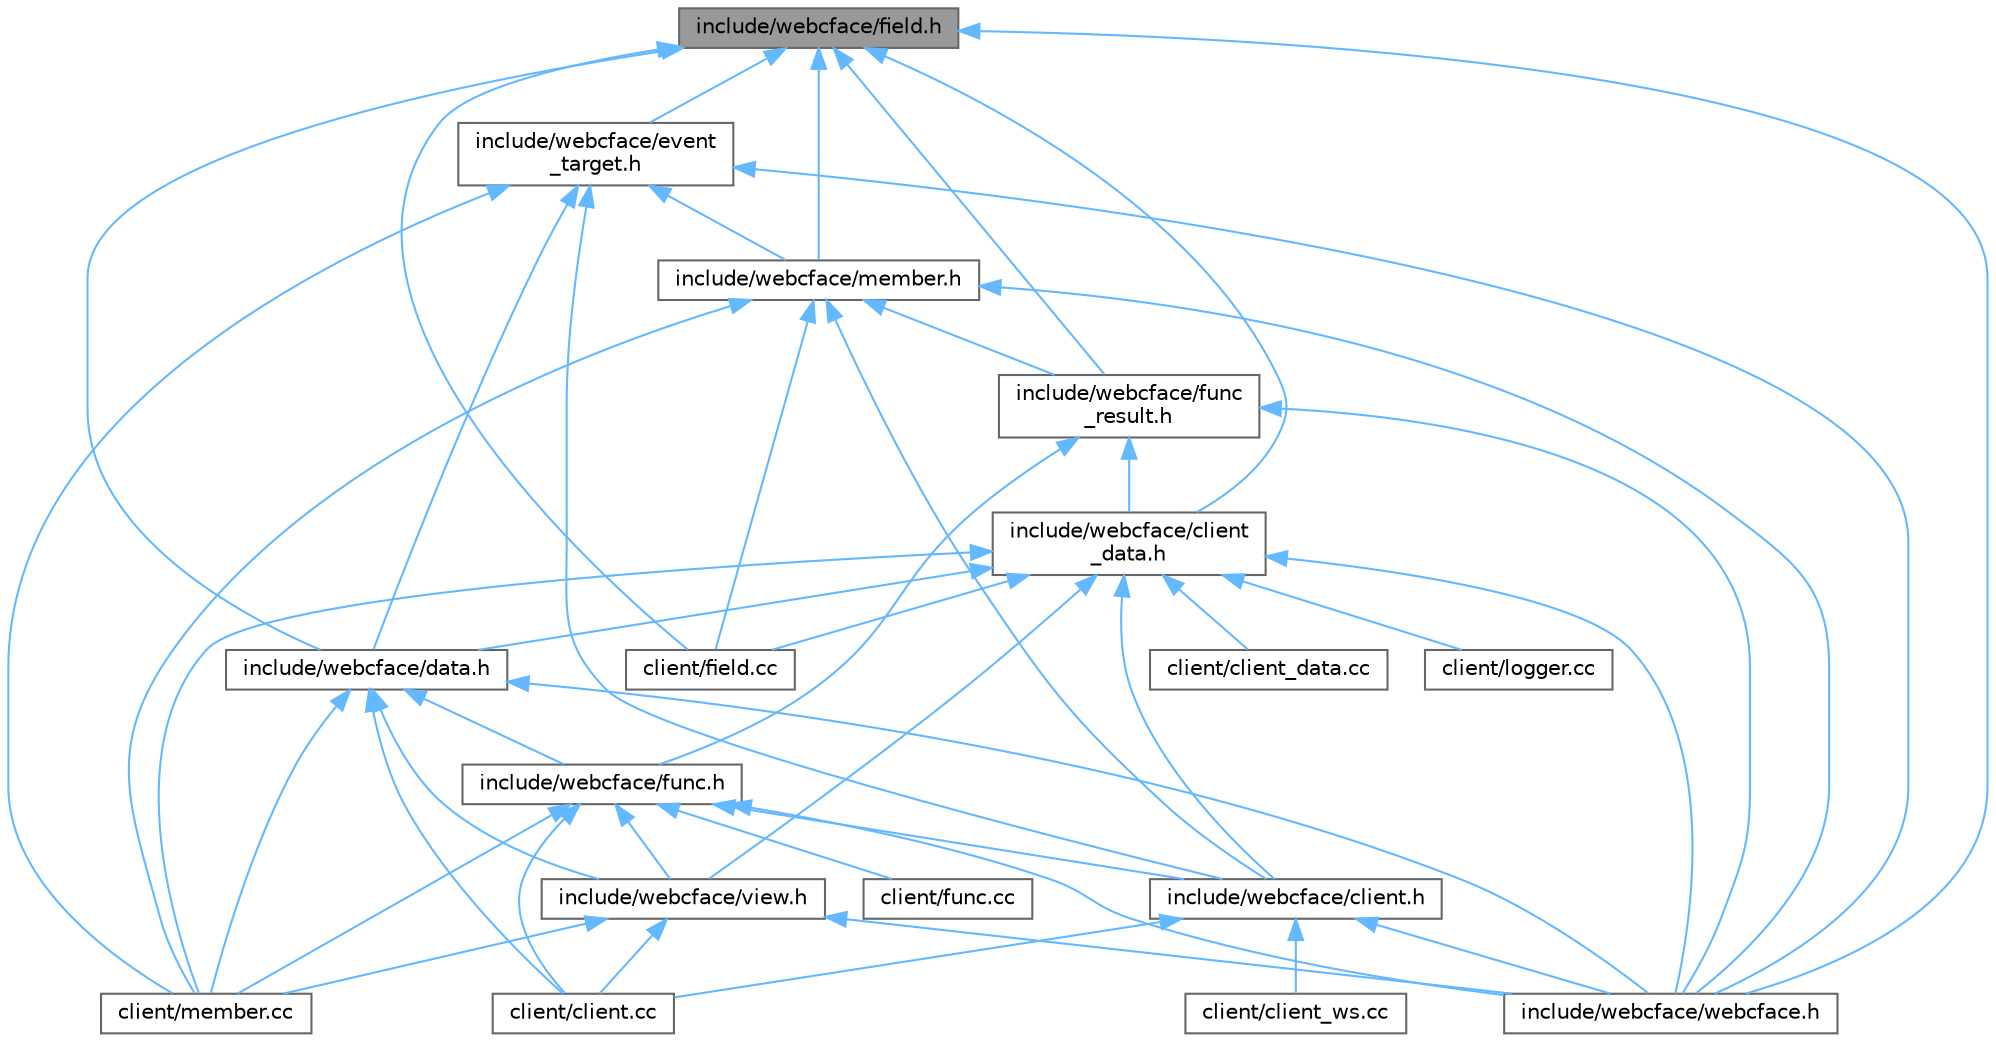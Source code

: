 digraph "include/webcface/field.h"
{
 // LATEX_PDF_SIZE
  bgcolor="transparent";
  edge [fontname=Helvetica,fontsize=10,labelfontname=Helvetica,labelfontsize=10];
  node [fontname=Helvetica,fontsize=10,shape=box,height=0.2,width=0.4];
  Node1 [id="Node000001",label="include/webcface/field.h",height=0.2,width=0.4,color="gray40", fillcolor="grey60", style="filled", fontcolor="black",tooltip=" "];
  Node1 -> Node2 [id="edge1_Node000001_Node000002",dir="back",color="steelblue1",style="solid",tooltip=" "];
  Node2 [id="Node000002",label="client/field.cc",height=0.2,width=0.4,color="grey40", fillcolor="white", style="filled",URL="$field_8cc.html",tooltip=" "];
  Node1 -> Node3 [id="edge2_Node000001_Node000003",dir="back",color="steelblue1",style="solid",tooltip=" "];
  Node3 [id="Node000003",label="include/webcface/client\l_data.h",height=0.2,width=0.4,color="grey40", fillcolor="white", style="filled",URL="$client__data_8h.html",tooltip=" "];
  Node3 -> Node4 [id="edge3_Node000003_Node000004",dir="back",color="steelblue1",style="solid",tooltip=" "];
  Node4 [id="Node000004",label="client/client_data.cc",height=0.2,width=0.4,color="grey40", fillcolor="white", style="filled",URL="$client__data_8cc.html",tooltip=" "];
  Node3 -> Node2 [id="edge4_Node000003_Node000002",dir="back",color="steelblue1",style="solid",tooltip=" "];
  Node3 -> Node5 [id="edge5_Node000003_Node000005",dir="back",color="steelblue1",style="solid",tooltip=" "];
  Node5 [id="Node000005",label="client/logger.cc",height=0.2,width=0.4,color="grey40", fillcolor="white", style="filled",URL="$logger_8cc.html",tooltip=" "];
  Node3 -> Node6 [id="edge6_Node000003_Node000006",dir="back",color="steelblue1",style="solid",tooltip=" "];
  Node6 [id="Node000006",label="client/member.cc",height=0.2,width=0.4,color="grey40", fillcolor="white", style="filled",URL="$member_8cc.html",tooltip=" "];
  Node3 -> Node7 [id="edge7_Node000003_Node000007",dir="back",color="steelblue1",style="solid",tooltip=" "];
  Node7 [id="Node000007",label="include/webcface/client.h",height=0.2,width=0.4,color="grey40", fillcolor="white", style="filled",URL="$client_8h.html",tooltip=" "];
  Node7 -> Node8 [id="edge8_Node000007_Node000008",dir="back",color="steelblue1",style="solid",tooltip=" "];
  Node8 [id="Node000008",label="client/client.cc",height=0.2,width=0.4,color="grey40", fillcolor="white", style="filled",URL="$client_8cc.html",tooltip=" "];
  Node7 -> Node9 [id="edge9_Node000007_Node000009",dir="back",color="steelblue1",style="solid",tooltip=" "];
  Node9 [id="Node000009",label="client/client_ws.cc",height=0.2,width=0.4,color="grey40", fillcolor="white", style="filled",URL="$client__ws_8cc.html",tooltip=" "];
  Node7 -> Node10 [id="edge10_Node000007_Node000010",dir="back",color="steelblue1",style="solid",tooltip=" "];
  Node10 [id="Node000010",label="include/webcface/webcface.h",height=0.2,width=0.4,color="grey40", fillcolor="white", style="filled",URL="$webcface_8h.html",tooltip=" "];
  Node3 -> Node11 [id="edge11_Node000003_Node000011",dir="back",color="steelblue1",style="solid",tooltip=" "];
  Node11 [id="Node000011",label="include/webcface/data.h",height=0.2,width=0.4,color="grey40", fillcolor="white", style="filled",URL="$data_8h.html",tooltip=" "];
  Node11 -> Node8 [id="edge12_Node000011_Node000008",dir="back",color="steelblue1",style="solid",tooltip=" "];
  Node11 -> Node6 [id="edge13_Node000011_Node000006",dir="back",color="steelblue1",style="solid",tooltip=" "];
  Node11 -> Node12 [id="edge14_Node000011_Node000012",dir="back",color="steelblue1",style="solid",tooltip=" "];
  Node12 [id="Node000012",label="include/webcface/func.h",height=0.2,width=0.4,color="grey40", fillcolor="white", style="filled",URL="$func_8h.html",tooltip=" "];
  Node12 -> Node8 [id="edge15_Node000012_Node000008",dir="back",color="steelblue1",style="solid",tooltip=" "];
  Node12 -> Node13 [id="edge16_Node000012_Node000013",dir="back",color="steelblue1",style="solid",tooltip=" "];
  Node13 [id="Node000013",label="client/func.cc",height=0.2,width=0.4,color="grey40", fillcolor="white", style="filled",URL="$func_8cc.html",tooltip=" "];
  Node12 -> Node6 [id="edge17_Node000012_Node000006",dir="back",color="steelblue1",style="solid",tooltip=" "];
  Node12 -> Node7 [id="edge18_Node000012_Node000007",dir="back",color="steelblue1",style="solid",tooltip=" "];
  Node12 -> Node14 [id="edge19_Node000012_Node000014",dir="back",color="steelblue1",style="solid",tooltip=" "];
  Node14 [id="Node000014",label="include/webcface/view.h",height=0.2,width=0.4,color="grey40", fillcolor="white", style="filled",URL="$view_8h.html",tooltip=" "];
  Node14 -> Node8 [id="edge20_Node000014_Node000008",dir="back",color="steelblue1",style="solid",tooltip=" "];
  Node14 -> Node6 [id="edge21_Node000014_Node000006",dir="back",color="steelblue1",style="solid",tooltip=" "];
  Node14 -> Node10 [id="edge22_Node000014_Node000010",dir="back",color="steelblue1",style="solid",tooltip=" "];
  Node12 -> Node10 [id="edge23_Node000012_Node000010",dir="back",color="steelblue1",style="solid",tooltip=" "];
  Node11 -> Node14 [id="edge24_Node000011_Node000014",dir="back",color="steelblue1",style="solid",tooltip=" "];
  Node11 -> Node10 [id="edge25_Node000011_Node000010",dir="back",color="steelblue1",style="solid",tooltip=" "];
  Node3 -> Node14 [id="edge26_Node000003_Node000014",dir="back",color="steelblue1",style="solid",tooltip=" "];
  Node3 -> Node10 [id="edge27_Node000003_Node000010",dir="back",color="steelblue1",style="solid",tooltip=" "];
  Node1 -> Node11 [id="edge28_Node000001_Node000011",dir="back",color="steelblue1",style="solid",tooltip=" "];
  Node1 -> Node15 [id="edge29_Node000001_Node000015",dir="back",color="steelblue1",style="solid",tooltip=" "];
  Node15 [id="Node000015",label="include/webcface/event\l_target.h",height=0.2,width=0.4,color="grey40", fillcolor="white", style="filled",URL="$event__target_8h.html",tooltip=" "];
  Node15 -> Node6 [id="edge30_Node000015_Node000006",dir="back",color="steelblue1",style="solid",tooltip=" "];
  Node15 -> Node7 [id="edge31_Node000015_Node000007",dir="back",color="steelblue1",style="solid",tooltip=" "];
  Node15 -> Node11 [id="edge32_Node000015_Node000011",dir="back",color="steelblue1",style="solid",tooltip=" "];
  Node15 -> Node16 [id="edge33_Node000015_Node000016",dir="back",color="steelblue1",style="solid",tooltip=" "];
  Node16 [id="Node000016",label="include/webcface/member.h",height=0.2,width=0.4,color="grey40", fillcolor="white", style="filled",URL="$member_8h.html",tooltip=" "];
  Node16 -> Node2 [id="edge34_Node000016_Node000002",dir="back",color="steelblue1",style="solid",tooltip=" "];
  Node16 -> Node6 [id="edge35_Node000016_Node000006",dir="back",color="steelblue1",style="solid",tooltip=" "];
  Node16 -> Node7 [id="edge36_Node000016_Node000007",dir="back",color="steelblue1",style="solid",tooltip=" "];
  Node16 -> Node17 [id="edge37_Node000016_Node000017",dir="back",color="steelblue1",style="solid",tooltip=" "];
  Node17 [id="Node000017",label="include/webcface/func\l_result.h",height=0.2,width=0.4,color="grey40", fillcolor="white", style="filled",URL="$func__result_8h.html",tooltip=" "];
  Node17 -> Node3 [id="edge38_Node000017_Node000003",dir="back",color="steelblue1",style="solid",tooltip=" "];
  Node17 -> Node12 [id="edge39_Node000017_Node000012",dir="back",color="steelblue1",style="solid",tooltip=" "];
  Node17 -> Node10 [id="edge40_Node000017_Node000010",dir="back",color="steelblue1",style="solid",tooltip=" "];
  Node16 -> Node10 [id="edge41_Node000016_Node000010",dir="back",color="steelblue1",style="solid",tooltip=" "];
  Node15 -> Node10 [id="edge42_Node000015_Node000010",dir="back",color="steelblue1",style="solid",tooltip=" "];
  Node1 -> Node17 [id="edge43_Node000001_Node000017",dir="back",color="steelblue1",style="solid",tooltip=" "];
  Node1 -> Node16 [id="edge44_Node000001_Node000016",dir="back",color="steelblue1",style="solid",tooltip=" "];
  Node1 -> Node10 [id="edge45_Node000001_Node000010",dir="back",color="steelblue1",style="solid",tooltip=" "];
}
